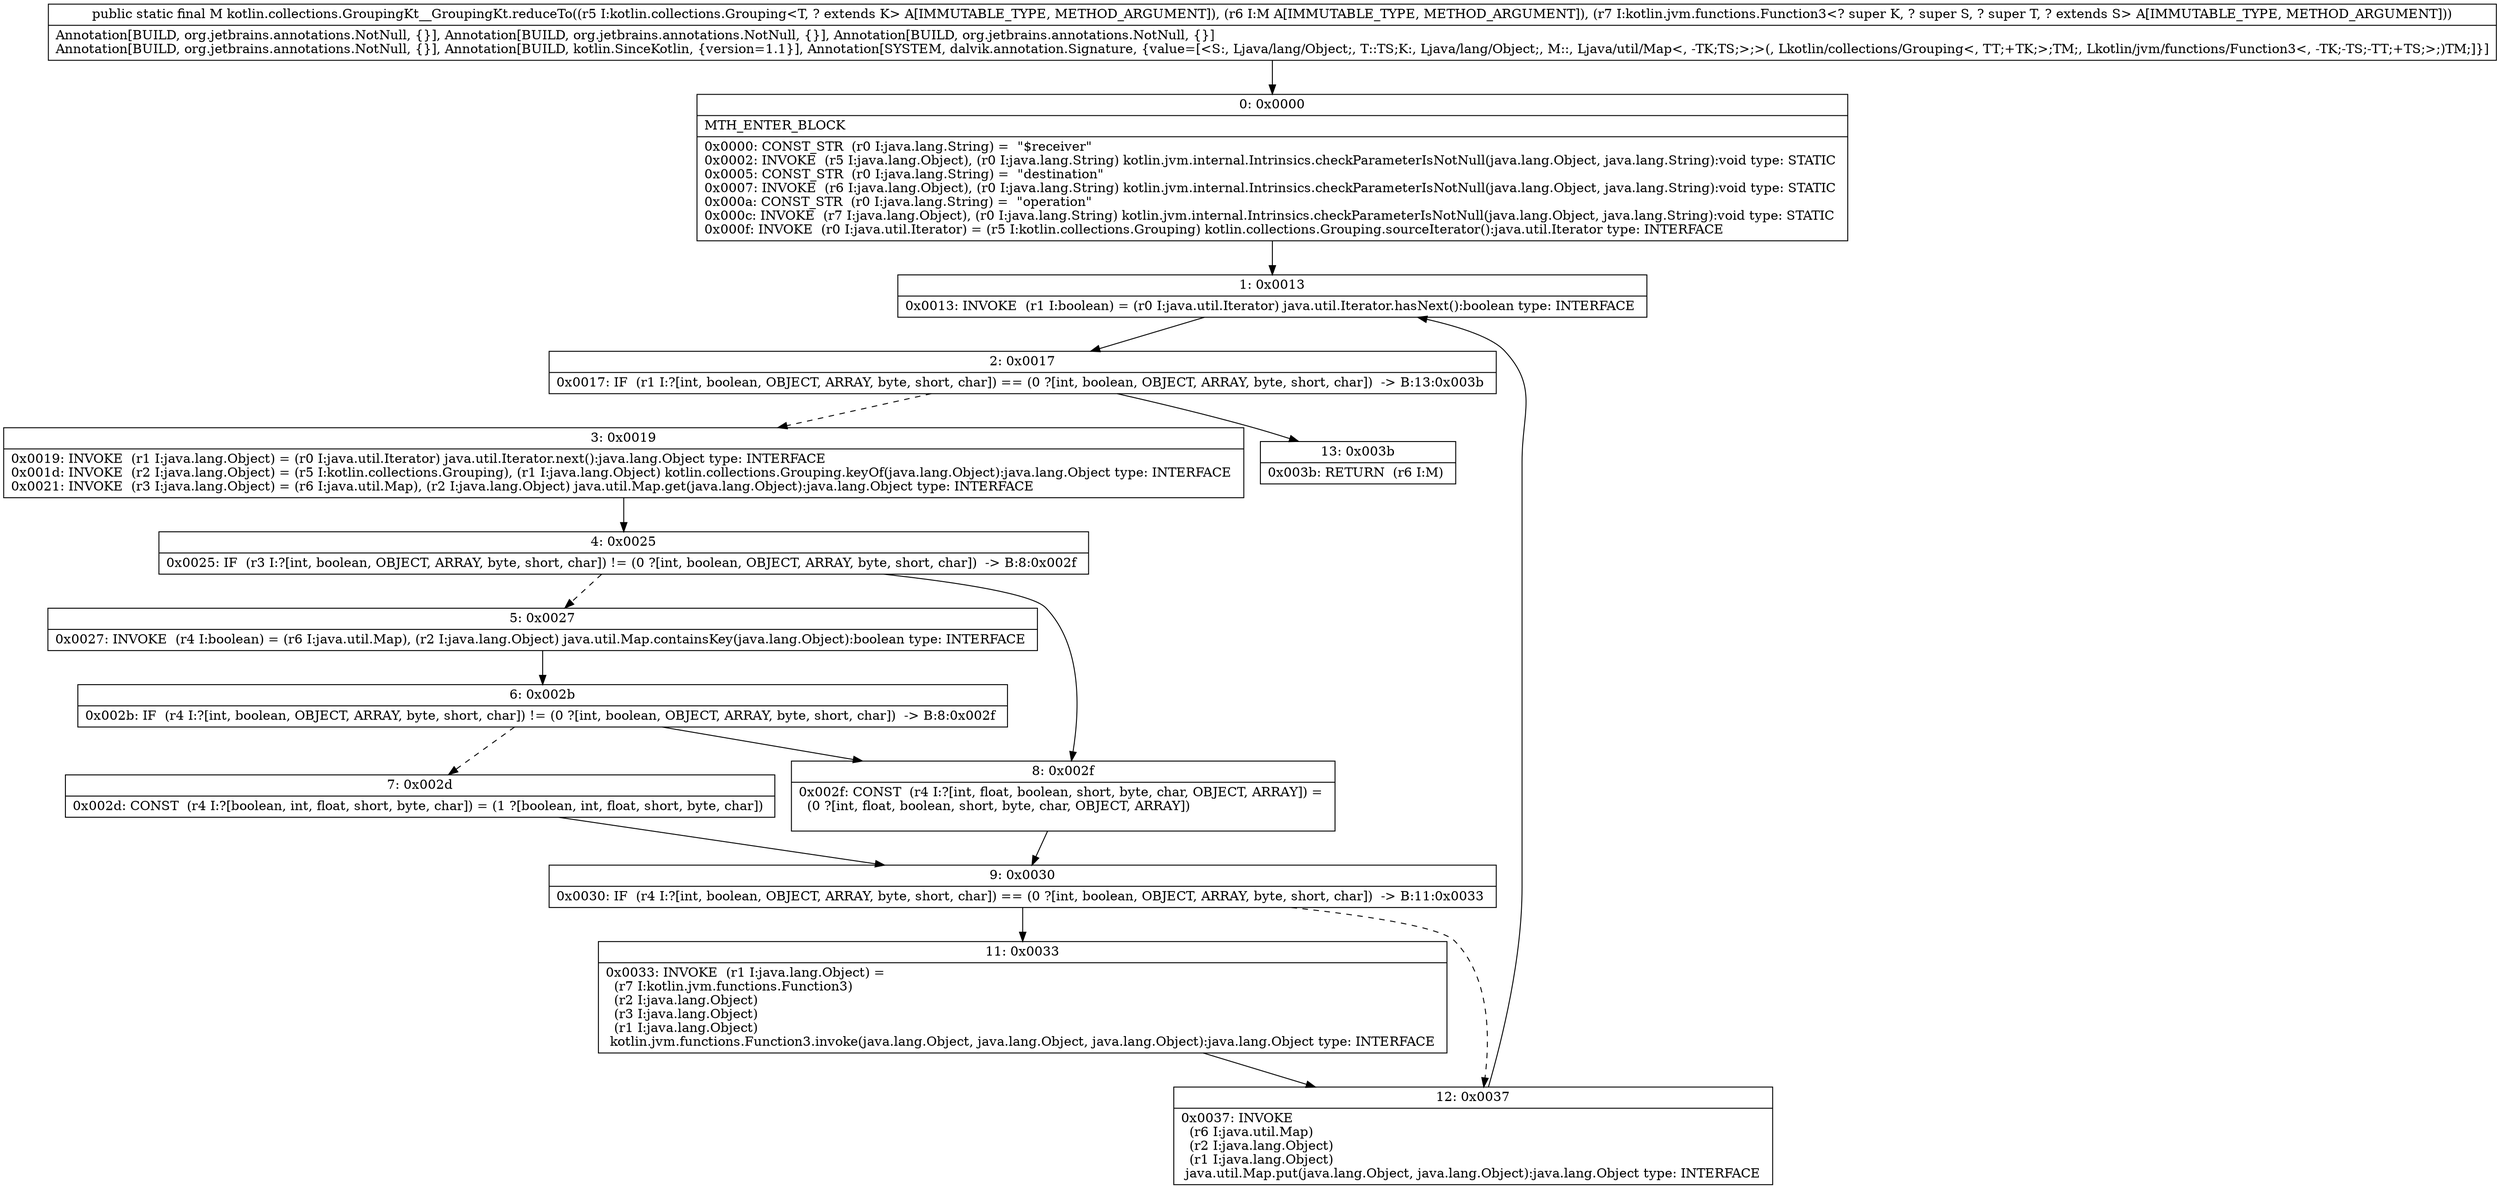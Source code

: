 digraph "CFG forkotlin.collections.GroupingKt__GroupingKt.reduceTo(Lkotlin\/collections\/Grouping;Ljava\/util\/Map;Lkotlin\/jvm\/functions\/Function3;)Ljava\/util\/Map;" {
Node_0 [shape=record,label="{0\:\ 0x0000|MTH_ENTER_BLOCK\l|0x0000: CONST_STR  (r0 I:java.lang.String) =  \"$receiver\" \l0x0002: INVOKE  (r5 I:java.lang.Object), (r0 I:java.lang.String) kotlin.jvm.internal.Intrinsics.checkParameterIsNotNull(java.lang.Object, java.lang.String):void type: STATIC \l0x0005: CONST_STR  (r0 I:java.lang.String) =  \"destination\" \l0x0007: INVOKE  (r6 I:java.lang.Object), (r0 I:java.lang.String) kotlin.jvm.internal.Intrinsics.checkParameterIsNotNull(java.lang.Object, java.lang.String):void type: STATIC \l0x000a: CONST_STR  (r0 I:java.lang.String) =  \"operation\" \l0x000c: INVOKE  (r7 I:java.lang.Object), (r0 I:java.lang.String) kotlin.jvm.internal.Intrinsics.checkParameterIsNotNull(java.lang.Object, java.lang.String):void type: STATIC \l0x000f: INVOKE  (r0 I:java.util.Iterator) = (r5 I:kotlin.collections.Grouping) kotlin.collections.Grouping.sourceIterator():java.util.Iterator type: INTERFACE \l}"];
Node_1 [shape=record,label="{1\:\ 0x0013|0x0013: INVOKE  (r1 I:boolean) = (r0 I:java.util.Iterator) java.util.Iterator.hasNext():boolean type: INTERFACE \l}"];
Node_2 [shape=record,label="{2\:\ 0x0017|0x0017: IF  (r1 I:?[int, boolean, OBJECT, ARRAY, byte, short, char]) == (0 ?[int, boolean, OBJECT, ARRAY, byte, short, char])  \-\> B:13:0x003b \l}"];
Node_3 [shape=record,label="{3\:\ 0x0019|0x0019: INVOKE  (r1 I:java.lang.Object) = (r0 I:java.util.Iterator) java.util.Iterator.next():java.lang.Object type: INTERFACE \l0x001d: INVOKE  (r2 I:java.lang.Object) = (r5 I:kotlin.collections.Grouping), (r1 I:java.lang.Object) kotlin.collections.Grouping.keyOf(java.lang.Object):java.lang.Object type: INTERFACE \l0x0021: INVOKE  (r3 I:java.lang.Object) = (r6 I:java.util.Map), (r2 I:java.lang.Object) java.util.Map.get(java.lang.Object):java.lang.Object type: INTERFACE \l}"];
Node_4 [shape=record,label="{4\:\ 0x0025|0x0025: IF  (r3 I:?[int, boolean, OBJECT, ARRAY, byte, short, char]) != (0 ?[int, boolean, OBJECT, ARRAY, byte, short, char])  \-\> B:8:0x002f \l}"];
Node_5 [shape=record,label="{5\:\ 0x0027|0x0027: INVOKE  (r4 I:boolean) = (r6 I:java.util.Map), (r2 I:java.lang.Object) java.util.Map.containsKey(java.lang.Object):boolean type: INTERFACE \l}"];
Node_6 [shape=record,label="{6\:\ 0x002b|0x002b: IF  (r4 I:?[int, boolean, OBJECT, ARRAY, byte, short, char]) != (0 ?[int, boolean, OBJECT, ARRAY, byte, short, char])  \-\> B:8:0x002f \l}"];
Node_7 [shape=record,label="{7\:\ 0x002d|0x002d: CONST  (r4 I:?[boolean, int, float, short, byte, char]) = (1 ?[boolean, int, float, short, byte, char]) \l}"];
Node_8 [shape=record,label="{8\:\ 0x002f|0x002f: CONST  (r4 I:?[int, float, boolean, short, byte, char, OBJECT, ARRAY]) = \l  (0 ?[int, float, boolean, short, byte, char, OBJECT, ARRAY])\l \l}"];
Node_9 [shape=record,label="{9\:\ 0x0030|0x0030: IF  (r4 I:?[int, boolean, OBJECT, ARRAY, byte, short, char]) == (0 ?[int, boolean, OBJECT, ARRAY, byte, short, char])  \-\> B:11:0x0033 \l}"];
Node_11 [shape=record,label="{11\:\ 0x0033|0x0033: INVOKE  (r1 I:java.lang.Object) = \l  (r7 I:kotlin.jvm.functions.Function3)\l  (r2 I:java.lang.Object)\l  (r3 I:java.lang.Object)\l  (r1 I:java.lang.Object)\l kotlin.jvm.functions.Function3.invoke(java.lang.Object, java.lang.Object, java.lang.Object):java.lang.Object type: INTERFACE \l}"];
Node_12 [shape=record,label="{12\:\ 0x0037|0x0037: INVOKE  \l  (r6 I:java.util.Map)\l  (r2 I:java.lang.Object)\l  (r1 I:java.lang.Object)\l java.util.Map.put(java.lang.Object, java.lang.Object):java.lang.Object type: INTERFACE \l}"];
Node_13 [shape=record,label="{13\:\ 0x003b|0x003b: RETURN  (r6 I:M) \l}"];
MethodNode[shape=record,label="{public static final M kotlin.collections.GroupingKt__GroupingKt.reduceTo((r5 I:kotlin.collections.Grouping\<T, ? extends K\> A[IMMUTABLE_TYPE, METHOD_ARGUMENT]), (r6 I:M A[IMMUTABLE_TYPE, METHOD_ARGUMENT]), (r7 I:kotlin.jvm.functions.Function3\<? super K, ? super S, ? super T, ? extends S\> A[IMMUTABLE_TYPE, METHOD_ARGUMENT]))  | Annotation[BUILD, org.jetbrains.annotations.NotNull, \{\}], Annotation[BUILD, org.jetbrains.annotations.NotNull, \{\}], Annotation[BUILD, org.jetbrains.annotations.NotNull, \{\}]\lAnnotation[BUILD, org.jetbrains.annotations.NotNull, \{\}], Annotation[BUILD, kotlin.SinceKotlin, \{version=1.1\}], Annotation[SYSTEM, dalvik.annotation.Signature, \{value=[\<S:, Ljava\/lang\/Object;, T::TS;K:, Ljava\/lang\/Object;, M::, Ljava\/util\/Map\<, \-TK;TS;\>;\>(, Lkotlin\/collections\/Grouping\<, TT;+TK;\>;TM;, Lkotlin\/jvm\/functions\/Function3\<, \-TK;\-TS;\-TT;+TS;\>;)TM;]\}]\l}"];
MethodNode -> Node_0;
Node_0 -> Node_1;
Node_1 -> Node_2;
Node_2 -> Node_3[style=dashed];
Node_2 -> Node_13;
Node_3 -> Node_4;
Node_4 -> Node_5[style=dashed];
Node_4 -> Node_8;
Node_5 -> Node_6;
Node_6 -> Node_7[style=dashed];
Node_6 -> Node_8;
Node_7 -> Node_9;
Node_8 -> Node_9;
Node_9 -> Node_11;
Node_9 -> Node_12[style=dashed];
Node_11 -> Node_12;
Node_12 -> Node_1;
}


